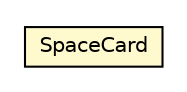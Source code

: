 #!/usr/local/bin/dot
#
# Class diagram 
# Generated by UMLGraph version R5_6-24-gf6e263 (http://www.umlgraph.org/)
#

digraph G {
	edge [fontname="Helvetica",fontsize=10,labelfontname="Helvetica",labelfontsize=10];
	node [fontname="Helvetica",fontsize=10,shape=plaintext];
	nodesep=0.25;
	ranksep=0.5;
	// org.universAAL.middleware.interfaces.space.SpaceCard
	c357896 [label=<<table title="org.universAAL.middleware.interfaces.space.SpaceCard" border="0" cellborder="1" cellspacing="0" cellpadding="2" port="p" bgcolor="lemonChiffon" href="./SpaceCard.html">
		<tr><td><table border="0" cellspacing="0" cellpadding="1">
<tr><td align="center" balign="center"> SpaceCard </td></tr>
		</table></td></tr>
		</table>>, URL="./SpaceCard.html", fontname="Helvetica", fontcolor="black", fontsize=10.0];
}

